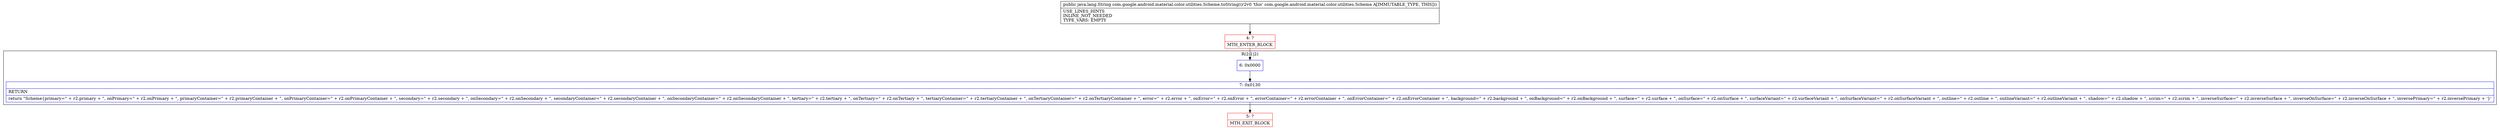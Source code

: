 digraph "CFG forcom.google.android.material.color.utilities.Scheme.toString()Ljava\/lang\/String;" {
subgraph cluster_Region_1218441987 {
label = "R(2:1|2)";
node [shape=record,color=blue];
Node_6 [shape=record,label="{6\:\ 0x0000}"];
Node_7 [shape=record,label="{7\:\ 0x0130|RETURN\l|return \"Scheme\{primary=\" + r2.primary + \", onPrimary=\" + r2.onPrimary + \", primaryContainer=\" + r2.primaryContainer + \", onPrimaryContainer=\" + r2.onPrimaryContainer + \", secondary=\" + r2.secondary + \", onSecondary=\" + r2.onSecondary + \", secondaryContainer=\" + r2.secondaryContainer + \", onSecondaryContainer=\" + r2.onSecondaryContainer + \", tertiary=\" + r2.tertiary + \", onTertiary=\" + r2.onTertiary + \", tertiaryContainer=\" + r2.tertiaryContainer + \", onTertiaryContainer=\" + r2.onTertiaryContainer + \", error=\" + r2.error + \", onError=\" + r2.onError + \", errorContainer=\" + r2.errorContainer + \", onErrorContainer=\" + r2.onErrorContainer + \", background=\" + r2.background + \", onBackground=\" + r2.onBackground + \", surface=\" + r2.surface + \", onSurface=\" + r2.onSurface + \", surfaceVariant=\" + r2.surfaceVariant + \", onSurfaceVariant=\" + r2.onSurfaceVariant + \", outline=\" + r2.outline + \", outlineVariant=\" + r2.outlineVariant + \", shadow=\" + r2.shadow + \", scrim=\" + r2.scrim + \", inverseSurface=\" + r2.inverseSurface + \", inverseOnSurface=\" + r2.inverseOnSurface + \", inversePrimary=\" + r2.inversePrimary + '\}'\l}"];
}
Node_4 [shape=record,color=red,label="{4\:\ ?|MTH_ENTER_BLOCK\l}"];
Node_5 [shape=record,color=red,label="{5\:\ ?|MTH_EXIT_BLOCK\l}"];
MethodNode[shape=record,label="{public java.lang.String com.google.android.material.color.utilities.Scheme.toString((r2v0 'this' com.google.android.material.color.utilities.Scheme A[IMMUTABLE_TYPE, THIS]))  | USE_LINES_HINTS\lINLINE_NOT_NEEDED\lTYPE_VARS: EMPTY\l}"];
MethodNode -> Node_4;Node_6 -> Node_7;
Node_7 -> Node_5;
Node_4 -> Node_6;
}

